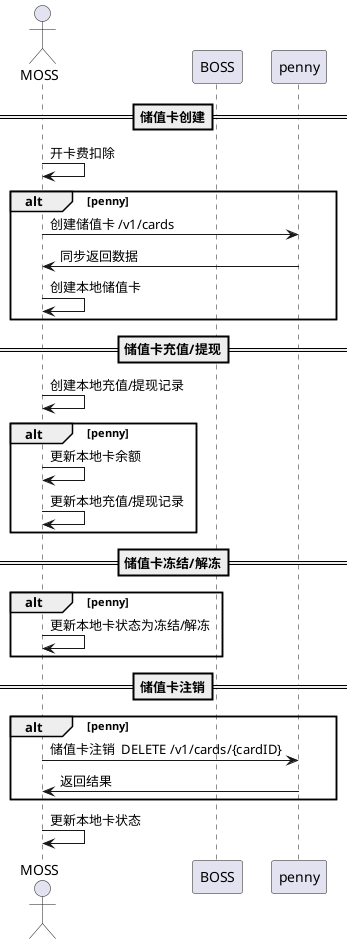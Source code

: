 @startuml
'https://plantuml.com/sequence-diagram

actor MOSS
participant BOSS
participant penny

== 储值卡创建==
    MOSS -> MOSS: 开卡费扣除
alt penny
    MOSS -> penny: 创建储值卡 /v1/cards
    penny -> MOSS: 同步返回数据
    MOSS -> MOSS: 创建本地储值卡
end

== 储值卡充值/提现==

    MOSS -> MOSS: 创建本地充值/提现记录
alt penny
    MOSS -> MOSS: 更新本地卡余额
    MOSS -> MOSS: 更新本地充值/提现记录

end

== 储值卡冻结/解冻==
alt penny
    MOSS -> MOSS: 更新本地卡状态为冻结/解冻
end

== 储值卡注销==
alt penny
    MOSS -> penny: 储值卡注销  DELETE /v1/cards/{cardID}
    penny -> MOSS: 返回结果
end
    MOSS -> MOSS: 更新本地卡状态
@enduml